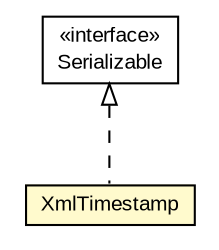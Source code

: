#!/usr/local/bin/dot
#
# Class diagram 
# Generated by UMLGraph version R5_6-24-gf6e263 (http://www.umlgraph.org/)
#

digraph G {
	edge [fontname="arial",fontsize=10,labelfontname="arial",labelfontsize=10];
	node [fontname="arial",fontsize=10,shape=plaintext];
	nodesep=0.25;
	ranksep=0.5;
	// eu.europa.esig.dss.jaxb.diagnostic.XmlTimestamp
	c829711 [label=<<table title="eu.europa.esig.dss.jaxb.diagnostic.XmlTimestamp" border="0" cellborder="1" cellspacing="0" cellpadding="2" port="p" bgcolor="lemonChiffon" href="./XmlTimestamp.html">
		<tr><td><table border="0" cellspacing="0" cellpadding="1">
<tr><td align="center" balign="center"> XmlTimestamp </td></tr>
		</table></td></tr>
		</table>>, URL="./XmlTimestamp.html", fontname="arial", fontcolor="black", fontsize=10.0];
	//eu.europa.esig.dss.jaxb.diagnostic.XmlTimestamp implements java.io.Serializable
	c830253:p -> c829711:p [dir=back,arrowtail=empty,style=dashed];
	// java.io.Serializable
	c830253 [label=<<table title="java.io.Serializable" border="0" cellborder="1" cellspacing="0" cellpadding="2" port="p" href="http://java.sun.com/j2se/1.4.2/docs/api/java/io/Serializable.html">
		<tr><td><table border="0" cellspacing="0" cellpadding="1">
<tr><td align="center" balign="center"> &#171;interface&#187; </td></tr>
<tr><td align="center" balign="center"> Serializable </td></tr>
		</table></td></tr>
		</table>>, URL="http://java.sun.com/j2se/1.4.2/docs/api/java/io/Serializable.html", fontname="arial", fontcolor="black", fontsize=10.0];
}

